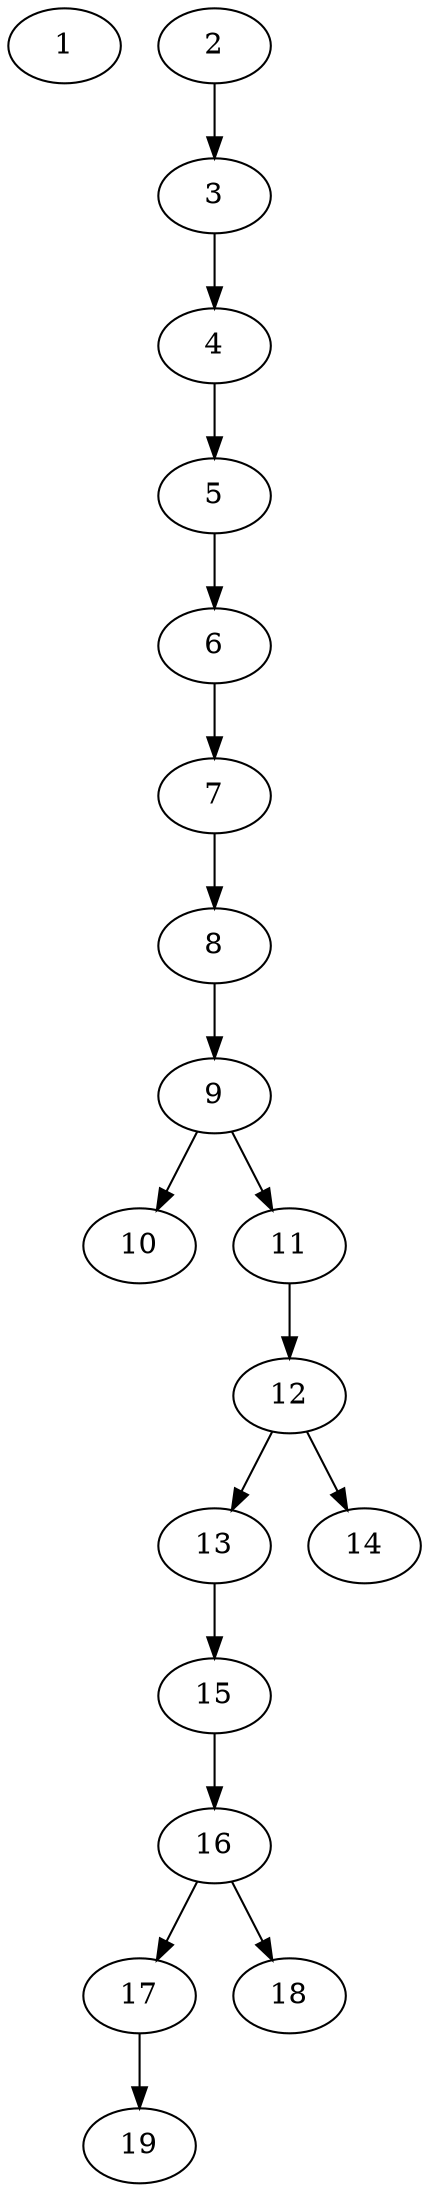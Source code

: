 // DAG (tier=1-easy, mode=data, n=19, ccr=0.346, fat=0.362, density=0.341, regular=0.655, jump=0.001, mindata=1048576, maxdata=8388608)
// DAG automatically generated by daggen at Sun Aug 24 16:33:33 2025
// /home/ermia/Project/Environments/daggen/bin/daggen --dot --ccr 0.346 --fat 0.362 --regular 0.655 --density 0.341 --jump 0.001 --mindata 1048576 --maxdata 8388608 -n 19 
digraph G {
  1 [size="6710714266300710912", alpha="0.10", expect_size="3355357133150355456"]
  2 [size="41535618294199877632", alpha="0.11", expect_size="20767809147099938816"]
  2 -> 3 [size ="95948260769792"]
  3 [size="1189417834956500", alpha="0.09", expect_size="594708917478250"]
  3 -> 4 [size ="22562000076800"]
  4 [size="405998496613583168", alpha="0.06", expect_size="202999248306791584"]
  4 -> 5 [size ="273503014092800"]
  5 [size="5695597775228502016", alpha="0.08", expect_size="2847798887614251008"]
  5 -> 6 [size ="25514253221888"]
  6 [size="559710910913139703808", alpha="0.09", expect_size="279855455456569851904"]
  6 -> 7 [size ="543332690296832"]
  7 [size="254173118217106489344", alpha="0.17", expect_size="127086559108553244672"]
  7 -> 8 [size ="321003473338368"]
  8 [size="370073803496283584", alpha="0.02", expect_size="185036901748141792"]
  8 -> 9 [size ="537005138116608"]
  9 [size="30998293721009292", alpha="0.06", expect_size="15499146860504646"]
  9 -> 10 [size ="528581658673152"]
  9 -> 11 [size ="528581658673152"]
  10 [size="194495613409388224", alpha="0.08", expect_size="97247806704694112"]
  11 [size="432685886053759104", alpha="0.03", expect_size="216342943026879552"]
  11 -> 12 [size ="173588829175808"]
  12 [size="4484952776585912", alpha="0.08", expect_size="2242476388292956"]
  12 -> 13 [size ="87788670156800"]
  12 -> 14 [size ="87788670156800"]
  13 [size="286093754886920736", alpha="0.13", expect_size="143046877443460368"]
  13 -> 15 [size ="300682682826752"]
  14 [size="62961191667892224000", alpha="0.02", expect_size="31480595833946112000"]
  15 [size="451356042716516450304", alpha="0.18", expect_size="225678021358258225152"]
  15 -> 16 [size ="470727417397248"]
  16 [size="12648378708470726", alpha="0.13", expect_size="6324189354235363"]
  16 -> 17 [size ="282874339131392"]
  16 -> 18 [size ="282874339131392"]
  17 [size="356055657626347840", alpha="0.18", expect_size="178027828813173920"]
  17 -> 19 [size ="212830468964352"]
  18 [size="2970325246231322", alpha="0.14", expect_size="1485162623115661"]
  19 [size="4605323183151556", alpha="0.19", expect_size="2302661591575778"]
}